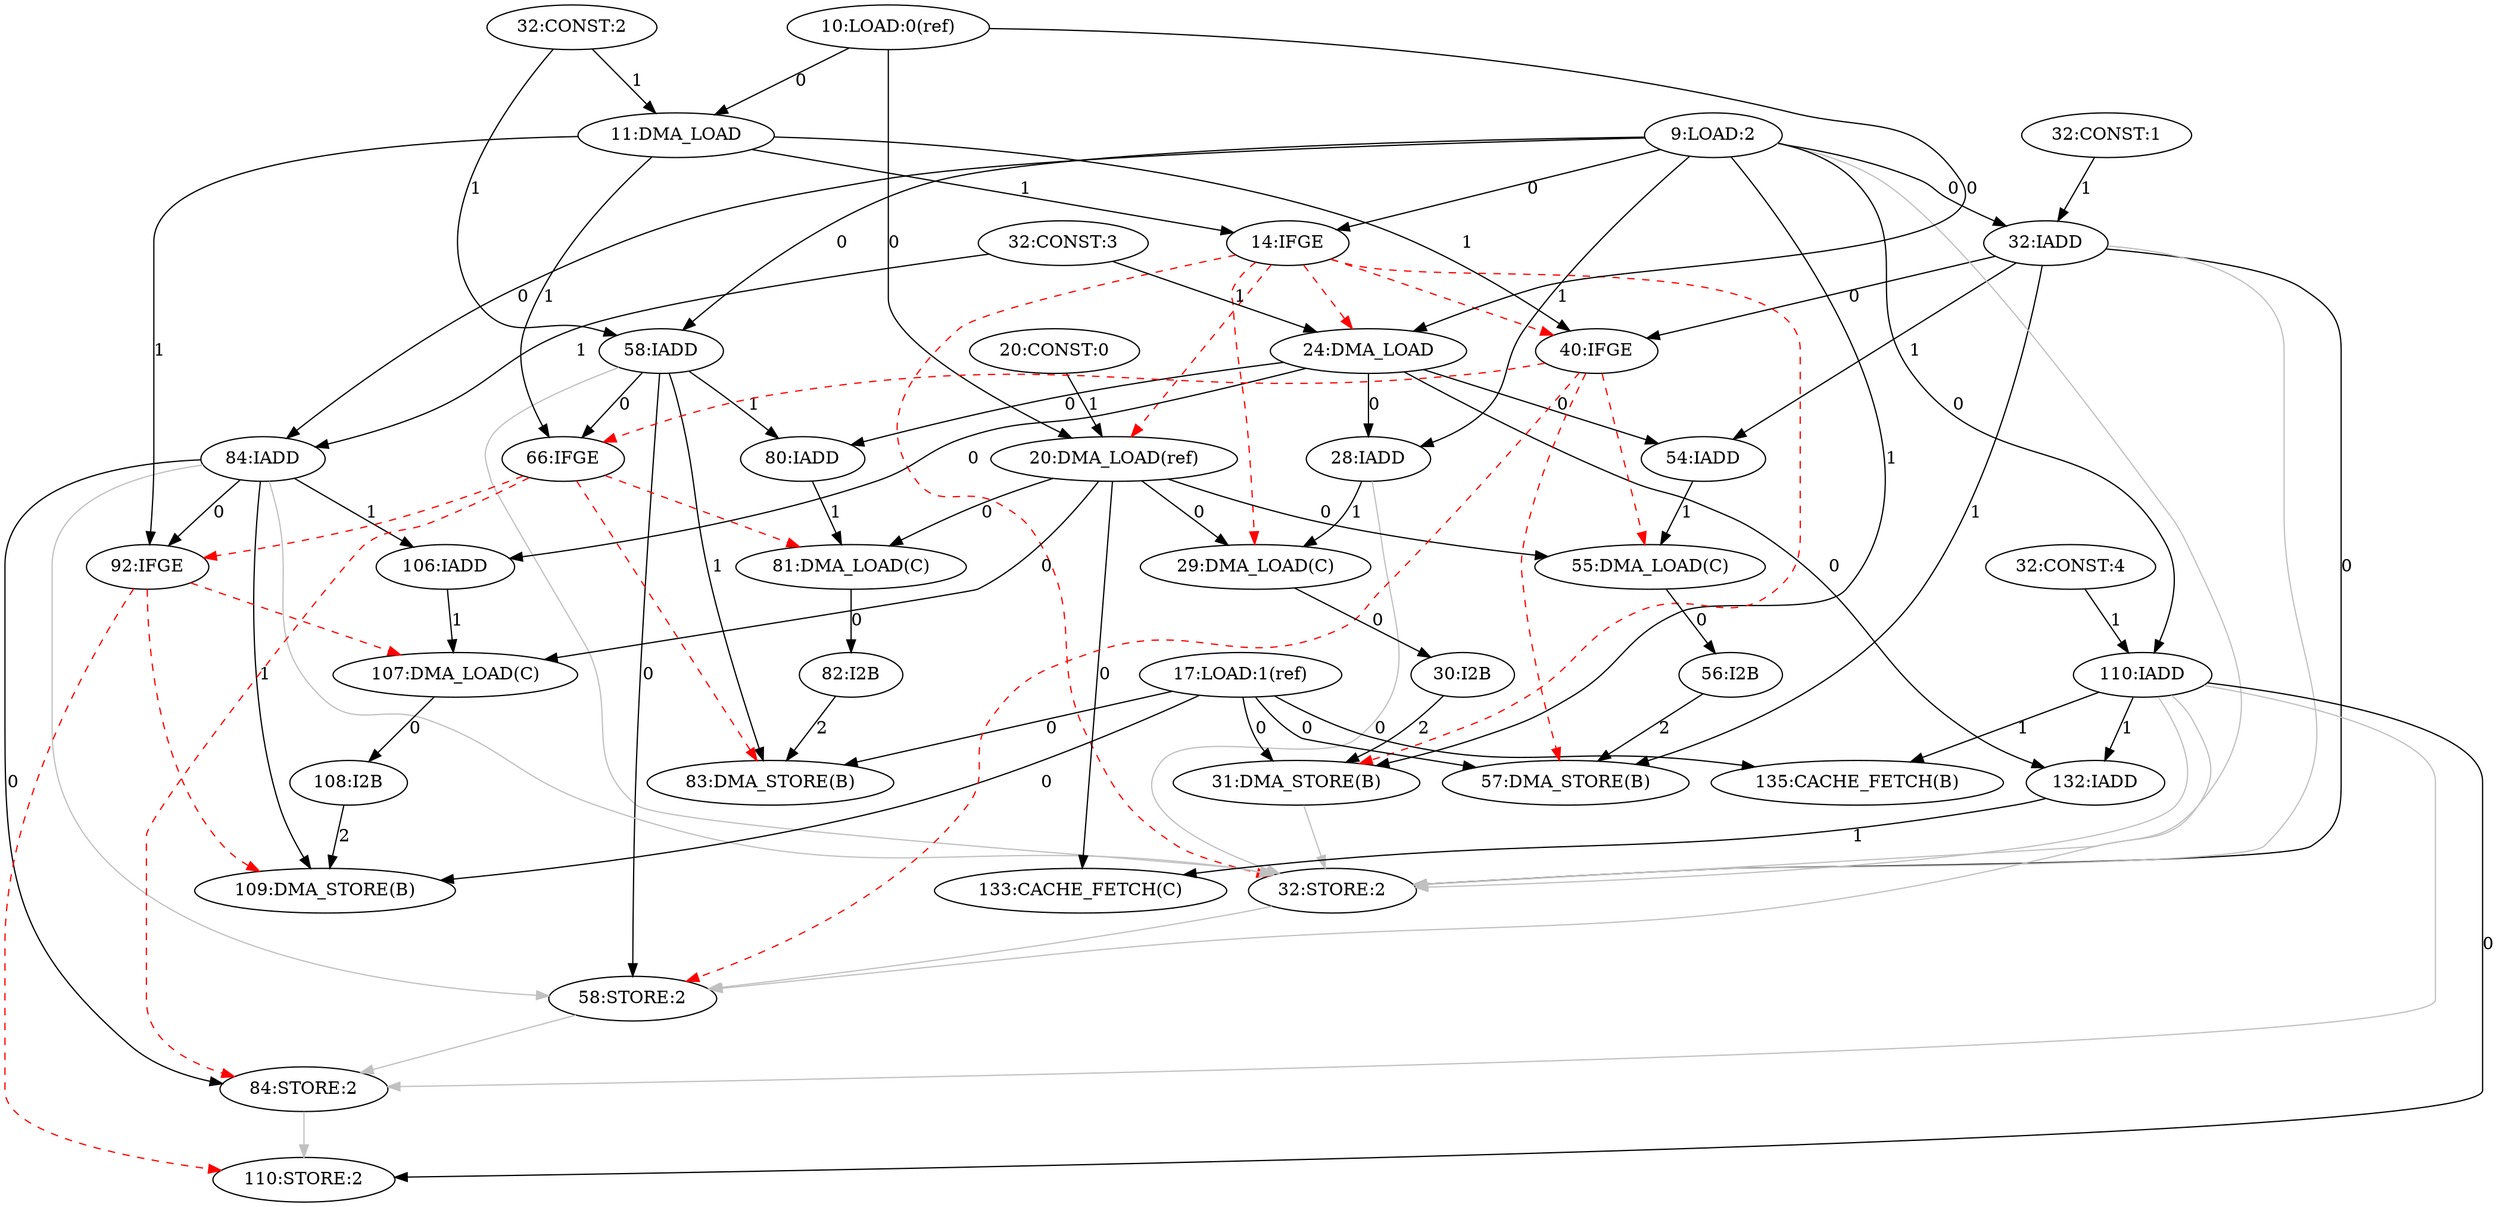 digraph depgraph {
"32:IADD" -> "32:STORE:2"[label=0];
"9:LOAD:2" -> "32:STORE:2"[color=gray];
"14:IFGE" -> "32:STORE:2"[color=red,style=dashed];
"28:IADD" -> "32:STORE:2"[color=gray];
"31:DMA_STORE(B)" -> "32:STORE:2"[color=gray];
"32:IADD" -> "32:STORE:2"[color=gray];
"58:IADD" -> "32:STORE:2"[color=gray];
"84:IADD" -> "32:STORE:2"[color=gray];
"110:IADD" -> "32:STORE:2"[color=gray];
"9:LOAD:2" -> "14:IFGE"[label=0];
"11:DMA_LOAD" -> "14:IFGE"[label=1];
"24:DMA_LOAD" -> "28:IADD"[label=0];
"9:LOAD:2" -> "28:IADD"[label=1];
"17:LOAD:1(ref)" -> "31:DMA_STORE(B)"[label=0];
"9:LOAD:2" -> "31:DMA_STORE(B)"[label=1];
"30:I2B" -> "31:DMA_STORE(B)"[label=2];
"14:IFGE" -> "31:DMA_STORE(B)"[color=red,style=dashed];
"9:LOAD:2" -> "32:IADD"[label=0];
"32:CONST:1" -> "32:IADD"[label=1];
"9:LOAD:2" -> "58:IADD"[label=0];
"32:CONST:2" -> "58:IADD"[label=1];
"9:LOAD:2" -> "84:IADD"[label=0];
"32:CONST:3" -> "84:IADD"[label=1];
"9:LOAD:2" -> "110:IADD"[label=0];
"32:CONST:4" -> "110:IADD"[label=1];
"10:LOAD:0(ref)" -> "11:DMA_LOAD"[label=0];
"32:CONST:2" -> "11:DMA_LOAD"[label=1];
"10:LOAD:0(ref)" -> "20:DMA_LOAD(ref)"[label=0];
"20:CONST:0" -> "20:DMA_LOAD(ref)"[label=1];
"14:IFGE" -> "20:DMA_LOAD(ref)"[color=red,style=dashed];
"10:LOAD:0(ref)" -> "24:DMA_LOAD"[label=0];
"32:CONST:3" -> "24:DMA_LOAD"[label=1];
"14:IFGE" -> "24:DMA_LOAD"[color=red,style=dashed];
"32:IADD" -> "40:IFGE"[label=0];
"11:DMA_LOAD" -> "40:IFGE"[label=1];
"14:IFGE" -> "40:IFGE"[color=red,style=dashed];
"58:IADD" -> "66:IFGE"[label=0];
"11:DMA_LOAD" -> "66:IFGE"[label=1];
"40:IFGE" -> "66:IFGE"[color=red,style=dashed];
"84:IADD" -> "92:IFGE"[label=0];
"11:DMA_LOAD" -> "92:IFGE"[label=1];
"66:IFGE" -> "92:IFGE"[color=red,style=dashed];
"20:DMA_LOAD(ref)" -> "29:DMA_LOAD(C)"[label=0];
"28:IADD" -> "29:DMA_LOAD(C)"[label=1];
"14:IFGE" -> "29:DMA_LOAD(C)"[color=red,style=dashed];
"17:LOAD:1(ref)" -> "57:DMA_STORE(B)"[label=0];
"32:IADD" -> "57:DMA_STORE(B)"[label=1];
"56:I2B" -> "57:DMA_STORE(B)"[label=2];
"40:IFGE" -> "57:DMA_STORE(B)"[color=red,style=dashed];
"17:LOAD:1(ref)" -> "83:DMA_STORE(B)"[label=0];
"58:IADD" -> "83:DMA_STORE(B)"[label=1];
"82:I2B" -> "83:DMA_STORE(B)"[label=2];
"66:IFGE" -> "83:DMA_STORE(B)"[color=red,style=dashed];
"17:LOAD:1(ref)" -> "109:DMA_STORE(B)"[label=0];
"84:IADD" -> "109:DMA_STORE(B)"[label=1];
"108:I2B" -> "109:DMA_STORE(B)"[label=2];
"92:IFGE" -> "109:DMA_STORE(B)"[color=red,style=dashed];
"17:LOAD:1(ref)" -> "135:CACHE_FETCH(B)"[label=0];
"110:IADD" -> "135:CACHE_FETCH(B)"[label=1];
"20:DMA_LOAD(ref)" -> "55:DMA_LOAD(C)"[label=0];
"54:IADD" -> "55:DMA_LOAD(C)"[label=1];
"40:IFGE" -> "55:DMA_LOAD(C)"[color=red,style=dashed];
"20:DMA_LOAD(ref)" -> "81:DMA_LOAD(C)"[label=0];
"80:IADD" -> "81:DMA_LOAD(C)"[label=1];
"66:IFGE" -> "81:DMA_LOAD(C)"[color=red,style=dashed];
"20:DMA_LOAD(ref)" -> "107:DMA_LOAD(C)"[label=0];
"106:IADD" -> "107:DMA_LOAD(C)"[label=1];
"92:IFGE" -> "107:DMA_LOAD(C)"[color=red,style=dashed];
"20:DMA_LOAD(ref)" -> "133:CACHE_FETCH(C)"[label=0];
"132:IADD" -> "133:CACHE_FETCH(C)"[label=1];
"24:DMA_LOAD" -> "54:IADD"[label=0];
"32:IADD" -> "54:IADD"[label=1];
"24:DMA_LOAD" -> "80:IADD"[label=0];
"58:IADD" -> "80:IADD"[label=1];
"24:DMA_LOAD" -> "106:IADD"[label=0];
"84:IADD" -> "106:IADD"[label=1];
"24:DMA_LOAD" -> "132:IADD"[label=0];
"110:IADD" -> "132:IADD"[label=1];
"29:DMA_LOAD(C)" -> "30:I2B"[label=0];
"58:IADD" -> "58:STORE:2"[label=0];
"32:STORE:2" -> "58:STORE:2"[color=gray];
"40:IFGE" -> "58:STORE:2"[color=red,style=dashed];
"84:IADD" -> "58:STORE:2"[color=gray];
"110:IADD" -> "58:STORE:2"[color=gray];
"55:DMA_LOAD(C)" -> "56:I2B"[label=0];
"84:IADD" -> "84:STORE:2"[label=0];
"58:STORE:2" -> "84:STORE:2"[color=gray];
"66:IFGE" -> "84:STORE:2"[color=red,style=dashed];
"110:IADD" -> "84:STORE:2"[color=gray];
"81:DMA_LOAD(C)" -> "82:I2B"[label=0];
"110:IADD" -> "110:STORE:2"[label=0];
"84:STORE:2" -> "110:STORE:2"[color=gray];
"92:IFGE" -> "110:STORE:2"[color=red,style=dashed];
"107:DMA_LOAD(C)" -> "108:I2B"[label=0];
}